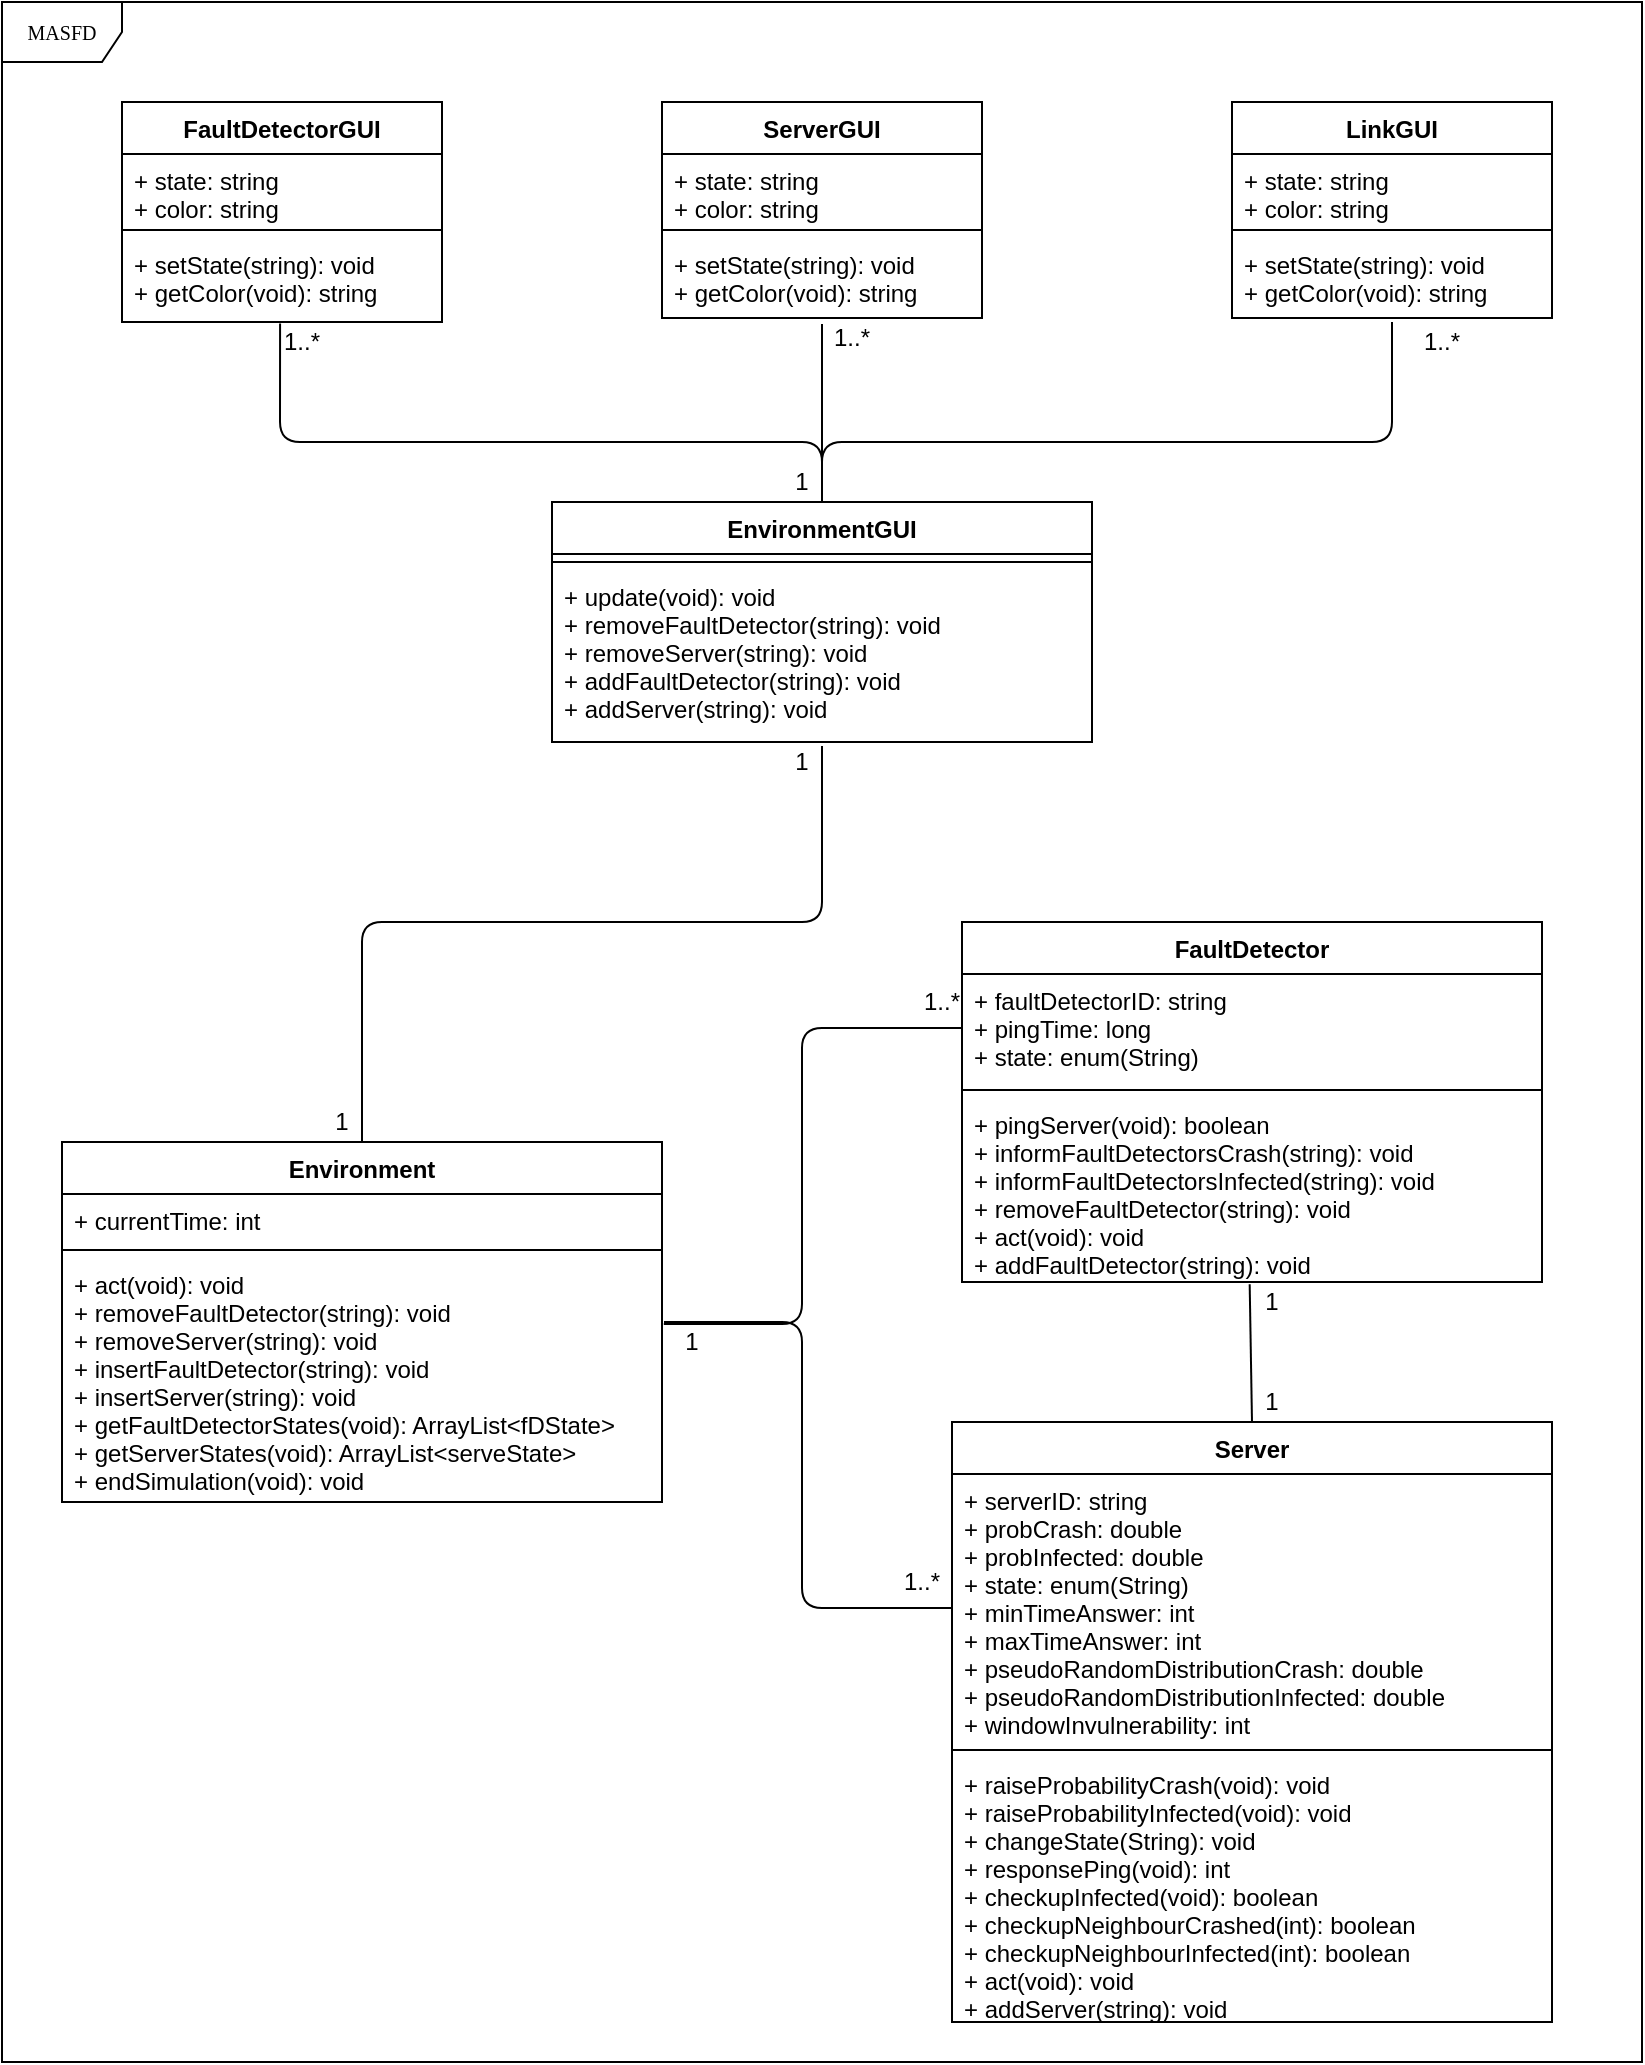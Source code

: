 <mxfile version="12.9.10" type="device"><diagram name="Page-1" id="c4acf3e9-155e-7222-9cf6-157b1a14988f"><mxGraphModel dx="923" dy="1063" grid="1" gridSize="10" guides="1" tooltips="1" connect="1" arrows="1" fold="1" page="1" pageScale="1" pageWidth="850" pageHeight="1100" background="#ffffff" math="0" shadow="0"><root><mxCell id="0"/><mxCell id="1" parent="0"/><mxCell id="17acba5748e5396b-1" value="MASFD" style="shape=umlFrame;whiteSpace=wrap;html=1;rounded=0;shadow=0;comic=0;labelBackgroundColor=none;strokeWidth=1;fontFamily=Verdana;fontSize=10;align=center;" parent="1" vertex="1"><mxGeometry x="20" y="20" width="820" height="1030" as="geometry"/></mxCell><mxCell id="UCjBfNtdivxK7yGxnEbB-9" value="" style="endArrow=none;html=1;entryX=0.5;entryY=0;entryDx=0;entryDy=0;exitX=0.496;exitY=1.012;exitDx=0;exitDy=0;exitPerimeter=0;" edge="1" parent="1" source="UCjBfNtdivxK7yGxnEbB-8" target="UCjBfNtdivxK7yGxnEbB-1"><mxGeometry width="50" height="50" relative="1" as="geometry"><mxPoint x="640" y="601" as="sourcePoint"/><mxPoint x="775" y="440" as="targetPoint"/></mxGeometry></mxCell><mxCell id="UCjBfNtdivxK7yGxnEbB-10" value="1" style="text;html=1;strokeColor=none;fillColor=none;align=center;verticalAlign=middle;whiteSpace=wrap;rounded=0;" vertex="1" parent="1"><mxGeometry x="635" y="710" width="40" height="20" as="geometry"/></mxCell><mxCell id="UCjBfNtdivxK7yGxnEbB-11" value="1" style="text;html=1;strokeColor=none;fillColor=none;align=center;verticalAlign=middle;whiteSpace=wrap;rounded=0;" vertex="1" parent="1"><mxGeometry x="635" y="660" width="40" height="20" as="geometry"/></mxCell><mxCell id="UCjBfNtdivxK7yGxnEbB-18" value="" style="endArrow=none;html=1;entryX=1.003;entryY=0.27;entryDx=0;entryDy=0;exitX=0;exitY=0.5;exitDx=0;exitDy=0;entryPerimeter=0;" edge="1" parent="1" source="UCjBfNtdivxK7yGxnEbB-6" target="UCjBfNtdivxK7yGxnEbB-17"><mxGeometry width="50" height="50" relative="1" as="geometry"><mxPoint x="510" y="480" as="sourcePoint"/><mxPoint x="560" y="430" as="targetPoint"/><Array as="points"><mxPoint x="420" y="533"/><mxPoint x="420" y="681"/></Array></mxGeometry></mxCell><mxCell id="UCjBfNtdivxK7yGxnEbB-20" value="1..*" style="text;html=1;strokeColor=none;fillColor=none;align=center;verticalAlign=middle;whiteSpace=wrap;rounded=0;" vertex="1" parent="1"><mxGeometry x="470" y="510" width="40" height="20" as="geometry"/></mxCell><mxCell id="UCjBfNtdivxK7yGxnEbB-21" value="" style="endArrow=none;html=1;exitX=0;exitY=0.5;exitDx=0;exitDy=0;" edge="1" parent="1" source="UCjBfNtdivxK7yGxnEbB-2"><mxGeometry width="50" height="50" relative="1" as="geometry"><mxPoint x="510" y="480" as="sourcePoint"/><mxPoint x="351" y="680" as="targetPoint"/><Array as="points"><mxPoint x="420" y="823"/><mxPoint x="420" y="680"/></Array></mxGeometry></mxCell><mxCell id="UCjBfNtdivxK7yGxnEbB-22" value="1" style="text;html=1;strokeColor=none;fillColor=none;align=center;verticalAlign=middle;whiteSpace=wrap;rounded=0;" vertex="1" parent="1"><mxGeometry x="345" y="680" width="40" height="20" as="geometry"/></mxCell><mxCell id="UCjBfNtdivxK7yGxnEbB-23" value="1..*" style="text;html=1;strokeColor=none;fillColor=none;align=center;verticalAlign=middle;whiteSpace=wrap;rounded=0;" vertex="1" parent="1"><mxGeometry x="460" y="800" width="40" height="20" as="geometry"/></mxCell><mxCell id="UCjBfNtdivxK7yGxnEbB-31" value="" style="endArrow=none;html=1;exitX=0.5;exitY=0;exitDx=0;exitDy=0;" edge="1" parent="1" source="UCjBfNtdivxK7yGxnEbB-14"><mxGeometry width="50" height="50" relative="1" as="geometry"><mxPoint x="430" y="480" as="sourcePoint"/><mxPoint x="430" y="392" as="targetPoint"/><Array as="points"><mxPoint x="200" y="480"/><mxPoint x="430" y="480"/></Array></mxGeometry></mxCell><mxCell id="UCjBfNtdivxK7yGxnEbB-32" value="1" style="text;html=1;strokeColor=none;fillColor=none;align=center;verticalAlign=middle;whiteSpace=wrap;rounded=0;" vertex="1" parent="1"><mxGeometry x="170" y="570" width="40" height="20" as="geometry"/></mxCell><mxCell id="UCjBfNtdivxK7yGxnEbB-33" value="1" style="text;html=1;strokeColor=none;fillColor=none;align=center;verticalAlign=middle;whiteSpace=wrap;rounded=0;" vertex="1" parent="1"><mxGeometry x="400" y="390" width="40" height="20" as="geometry"/></mxCell><mxCell id="UCjBfNtdivxK7yGxnEbB-1" value="Server" style="swimlane;fontStyle=1;align=center;verticalAlign=top;childLayout=stackLayout;horizontal=1;startSize=26;horizontalStack=0;resizeParent=1;resizeParentMax=0;resizeLast=0;collapsible=1;marginBottom=0;" vertex="1" parent="1"><mxGeometry x="495" y="730" width="300" height="300" as="geometry"/></mxCell><mxCell id="UCjBfNtdivxK7yGxnEbB-2" value="+ serverID: string&#10;+ probCrash: double&#10;+ probInfected: double&#10;+ state: enum(String)&#10;+ minTimeAnswer: int&#10;+ maxTimeAnswer: int&#10;+ pseudoRandomDistributionCrash: double&#10;+ pseudoRandomDistributionInfected: double&#10;+ windowInvulnerability: int" style="text;strokeColor=none;fillColor=none;align=left;verticalAlign=top;spacingLeft=4;spacingRight=4;overflow=hidden;rotatable=0;points=[[0,0.5],[1,0.5]];portConstraint=eastwest;" vertex="1" parent="UCjBfNtdivxK7yGxnEbB-1"><mxGeometry y="26" width="300" height="134" as="geometry"/></mxCell><mxCell id="UCjBfNtdivxK7yGxnEbB-3" value="" style="line;strokeWidth=1;fillColor=none;align=left;verticalAlign=middle;spacingTop=-1;spacingLeft=3;spacingRight=3;rotatable=0;labelPosition=right;points=[];portConstraint=eastwest;" vertex="1" parent="UCjBfNtdivxK7yGxnEbB-1"><mxGeometry y="160" width="300" height="8" as="geometry"/></mxCell><mxCell id="UCjBfNtdivxK7yGxnEbB-4" value="+ raiseProbabilityCrash(void): void&#10;+ raiseProbabilityInfected(void): void&#10;+ changeState(String): void&#10;+ responsePing(void): int&#10;+ checkupInfected(void): boolean&#10;+ checkupNeighbourCrashed(int): boolean&#10;+ checkupNeighbourInfected(int): boolean&#10;+ act(void): void&#10;+ addServer(string): void" style="text;strokeColor=none;fillColor=none;align=left;verticalAlign=top;spacingLeft=4;spacingRight=4;overflow=hidden;rotatable=0;points=[[0,0.5],[1,0.5]];portConstraint=eastwest;" vertex="1" parent="UCjBfNtdivxK7yGxnEbB-1"><mxGeometry y="168" width="300" height="132" as="geometry"/></mxCell><mxCell id="UCjBfNtdivxK7yGxnEbB-5" value="FaultDetector" style="swimlane;fontStyle=1;align=center;verticalAlign=top;childLayout=stackLayout;horizontal=1;startSize=26;horizontalStack=0;resizeParent=1;resizeParentMax=0;resizeLast=0;collapsible=1;marginBottom=0;" vertex="1" parent="1"><mxGeometry x="500" y="480" width="290" height="180" as="geometry"/></mxCell><mxCell id="UCjBfNtdivxK7yGxnEbB-6" value="+ faultDetectorID: string&#10;+ pingTime: long&#10;+ state: enum(String)" style="text;strokeColor=none;fillColor=none;align=left;verticalAlign=top;spacingLeft=4;spacingRight=4;overflow=hidden;rotatable=0;points=[[0,0.5],[1,0.5]];portConstraint=eastwest;" vertex="1" parent="UCjBfNtdivxK7yGxnEbB-5"><mxGeometry y="26" width="290" height="54" as="geometry"/></mxCell><mxCell id="UCjBfNtdivxK7yGxnEbB-7" value="" style="line;strokeWidth=1;fillColor=none;align=left;verticalAlign=middle;spacingTop=-1;spacingLeft=3;spacingRight=3;rotatable=0;labelPosition=right;points=[];portConstraint=eastwest;" vertex="1" parent="UCjBfNtdivxK7yGxnEbB-5"><mxGeometry y="80" width="290" height="8" as="geometry"/></mxCell><mxCell id="UCjBfNtdivxK7yGxnEbB-8" value="+ pingServer(void): boolean&#10;+ informFaultDetectorsCrash(string): void&#10;+ informFaultDetectorsInfected(string): void&#10;+ removeFaultDetector(string): void&#10;+ act(void): void&#10;+ addFaultDetector(string): void" style="text;strokeColor=none;fillColor=none;align=left;verticalAlign=top;spacingLeft=4;spacingRight=4;overflow=hidden;rotatable=0;points=[[0,0.5],[1,0.5]];portConstraint=eastwest;" vertex="1" parent="UCjBfNtdivxK7yGxnEbB-5"><mxGeometry y="88" width="290" height="92" as="geometry"/></mxCell><mxCell id="UCjBfNtdivxK7yGxnEbB-14" value="Environment" style="swimlane;fontStyle=1;align=center;verticalAlign=top;childLayout=stackLayout;horizontal=1;startSize=26;horizontalStack=0;resizeParent=1;resizeParentMax=0;resizeLast=0;collapsible=1;marginBottom=0;" vertex="1" parent="1"><mxGeometry x="50" y="590" width="300" height="180" as="geometry"/></mxCell><mxCell id="UCjBfNtdivxK7yGxnEbB-15" value="+ currentTime: int" style="text;strokeColor=none;fillColor=none;align=left;verticalAlign=top;spacingLeft=4;spacingRight=4;overflow=hidden;rotatable=0;points=[[0,0.5],[1,0.5]];portConstraint=eastwest;" vertex="1" parent="UCjBfNtdivxK7yGxnEbB-14"><mxGeometry y="26" width="300" height="24" as="geometry"/></mxCell><mxCell id="UCjBfNtdivxK7yGxnEbB-16" value="" style="line;strokeWidth=1;fillColor=none;align=left;verticalAlign=middle;spacingTop=-1;spacingLeft=3;spacingRight=3;rotatable=0;labelPosition=right;points=[];portConstraint=eastwest;" vertex="1" parent="UCjBfNtdivxK7yGxnEbB-14"><mxGeometry y="50" width="300" height="8" as="geometry"/></mxCell><mxCell id="UCjBfNtdivxK7yGxnEbB-17" value="+ act(void): void&#10;+ removeFaultDetector(string): void&#10;+ removeServer(string): void&#10;+ insertFaultDetector(string): void&#10;+ insertServer(string): void&#10;+ getFaultDetectorStates(void): ArrayList&lt;fDState&gt;&#10;+ getServerStates(void): ArrayList&lt;serveState&gt;&#10;+ endSimulation(void): void &#10;&#10;" style="text;strokeColor=none;fillColor=none;align=left;verticalAlign=top;spacingLeft=4;spacingRight=4;overflow=hidden;rotatable=0;points=[[0,0.5],[1,0.5]];portConstraint=eastwest;" vertex="1" parent="UCjBfNtdivxK7yGxnEbB-14"><mxGeometry y="58" width="300" height="122" as="geometry"/></mxCell><mxCell id="UCjBfNtdivxK7yGxnEbB-27" value="EnvironmentGUI" style="swimlane;fontStyle=1;align=center;verticalAlign=top;childLayout=stackLayout;horizontal=1;startSize=26;horizontalStack=0;resizeParent=1;resizeParentMax=0;resizeLast=0;collapsible=1;marginBottom=0;" vertex="1" parent="1"><mxGeometry x="295" y="270" width="270" height="120" as="geometry"/></mxCell><mxCell id="UCjBfNtdivxK7yGxnEbB-29" value="" style="line;strokeWidth=1;fillColor=none;align=left;verticalAlign=middle;spacingTop=-1;spacingLeft=3;spacingRight=3;rotatable=0;labelPosition=right;points=[];portConstraint=eastwest;" vertex="1" parent="UCjBfNtdivxK7yGxnEbB-27"><mxGeometry y="26" width="270" height="8" as="geometry"/></mxCell><mxCell id="UCjBfNtdivxK7yGxnEbB-30" value="+ update(void): void&#10;+ removeFaultDetector(string): void&#10;+ removeServer(string): void&#10;+ addFaultDetector(string): void&#10;+ addServer(string): void " style="text;strokeColor=none;fillColor=none;align=left;verticalAlign=top;spacingLeft=4;spacingRight=4;overflow=hidden;rotatable=0;points=[[0,0.5],[1,0.5]];portConstraint=eastwest;" vertex="1" parent="UCjBfNtdivxK7yGxnEbB-27"><mxGeometry y="34" width="270" height="86" as="geometry"/></mxCell><mxCell id="UCjBfNtdivxK7yGxnEbB-34" value="FaultDetectorGUI" style="swimlane;fontStyle=1;align=center;verticalAlign=top;childLayout=stackLayout;horizontal=1;startSize=26;horizontalStack=0;resizeParent=1;resizeParentMax=0;resizeLast=0;collapsible=1;marginBottom=0;" vertex="1" parent="1"><mxGeometry x="80" y="70" width="160" height="110" as="geometry"/></mxCell><mxCell id="UCjBfNtdivxK7yGxnEbB-35" value="+ state: string&#10;+ color: string" style="text;strokeColor=none;fillColor=none;align=left;verticalAlign=top;spacingLeft=4;spacingRight=4;overflow=hidden;rotatable=0;points=[[0,0.5],[1,0.5]];portConstraint=eastwest;" vertex="1" parent="UCjBfNtdivxK7yGxnEbB-34"><mxGeometry y="26" width="160" height="34" as="geometry"/></mxCell><mxCell id="UCjBfNtdivxK7yGxnEbB-36" value="" style="line;strokeWidth=1;fillColor=none;align=left;verticalAlign=middle;spacingTop=-1;spacingLeft=3;spacingRight=3;rotatable=0;labelPosition=right;points=[];portConstraint=eastwest;" vertex="1" parent="UCjBfNtdivxK7yGxnEbB-34"><mxGeometry y="60" width="160" height="8" as="geometry"/></mxCell><mxCell id="UCjBfNtdivxK7yGxnEbB-37" value="+ setState(string): void&#10;+ getColor(void): string" style="text;strokeColor=none;fillColor=none;align=left;verticalAlign=top;spacingLeft=4;spacingRight=4;overflow=hidden;rotatable=0;points=[[0,0.5],[1,0.5]];portConstraint=eastwest;" vertex="1" parent="UCjBfNtdivxK7yGxnEbB-34"><mxGeometry y="68" width="160" height="42" as="geometry"/></mxCell><mxCell id="UCjBfNtdivxK7yGxnEbB-46" value="" style="endArrow=none;html=1;exitX=0.5;exitY=0;exitDx=0;exitDy=0;entryX=0.494;entryY=1.019;entryDx=0;entryDy=0;entryPerimeter=0;" edge="1" parent="1" source="UCjBfNtdivxK7yGxnEbB-27" target="UCjBfNtdivxK7yGxnEbB-37"><mxGeometry width="50" height="50" relative="1" as="geometry"><mxPoint x="430" y="580" as="sourcePoint"/><mxPoint x="480" y="530" as="targetPoint"/><Array as="points"><mxPoint x="430" y="240"/><mxPoint x="159" y="240"/></Array></mxGeometry></mxCell><mxCell id="UCjBfNtdivxK7yGxnEbB-47" value="" style="endArrow=none;html=1;entryX=0.5;entryY=1.075;entryDx=0;entryDy=0;entryPerimeter=0;exitX=0.5;exitY=0;exitDx=0;exitDy=0;" edge="1" parent="1" source="UCjBfNtdivxK7yGxnEbB-27" target="UCjBfNtdivxK7yGxnEbB-41"><mxGeometry width="50" height="50" relative="1" as="geometry"><mxPoint x="590" y="400" as="sourcePoint"/><mxPoint x="640" y="350" as="targetPoint"/><Array as="points"><mxPoint x="430" y="240"/></Array></mxGeometry></mxCell><mxCell id="UCjBfNtdivxK7yGxnEbB-48" value="" style="endArrow=none;html=1;exitX=0.5;exitY=0;exitDx=0;exitDy=0;" edge="1" parent="1" source="UCjBfNtdivxK7yGxnEbB-27"><mxGeometry width="50" height="50" relative="1" as="geometry"><mxPoint x="620" y="330" as="sourcePoint"/><mxPoint x="715" y="180" as="targetPoint"/><Array as="points"><mxPoint x="430" y="240"/><mxPoint x="715" y="240"/></Array></mxGeometry></mxCell><mxCell id="UCjBfNtdivxK7yGxnEbB-38" value="ServerGUI" style="swimlane;fontStyle=1;align=center;verticalAlign=top;childLayout=stackLayout;horizontal=1;startSize=26;horizontalStack=0;resizeParent=1;resizeParentMax=0;resizeLast=0;collapsible=1;marginBottom=0;" vertex="1" parent="1"><mxGeometry x="350" y="70" width="160" height="108" as="geometry"/></mxCell><mxCell id="UCjBfNtdivxK7yGxnEbB-39" value="+ state: string&#10;+ color: string" style="text;strokeColor=none;fillColor=none;align=left;verticalAlign=top;spacingLeft=4;spacingRight=4;overflow=hidden;rotatable=0;points=[[0,0.5],[1,0.5]];portConstraint=eastwest;" vertex="1" parent="UCjBfNtdivxK7yGxnEbB-38"><mxGeometry y="26" width="160" height="34" as="geometry"/></mxCell><mxCell id="UCjBfNtdivxK7yGxnEbB-40" value="" style="line;strokeWidth=1;fillColor=none;align=left;verticalAlign=middle;spacingTop=-1;spacingLeft=3;spacingRight=3;rotatable=0;labelPosition=right;points=[];portConstraint=eastwest;" vertex="1" parent="UCjBfNtdivxK7yGxnEbB-38"><mxGeometry y="60" width="160" height="8" as="geometry"/></mxCell><mxCell id="UCjBfNtdivxK7yGxnEbB-41" value="+ setState(string): void&#10;+ getColor(void): string" style="text;strokeColor=none;fillColor=none;align=left;verticalAlign=top;spacingLeft=4;spacingRight=4;overflow=hidden;rotatable=0;points=[[0,0.5],[1,0.5]];portConstraint=eastwest;" vertex="1" parent="UCjBfNtdivxK7yGxnEbB-38"><mxGeometry y="68" width="160" height="40" as="geometry"/></mxCell><mxCell id="UCjBfNtdivxK7yGxnEbB-42" value="LinkGUI" style="swimlane;fontStyle=1;align=center;verticalAlign=top;childLayout=stackLayout;horizontal=1;startSize=26;horizontalStack=0;resizeParent=1;resizeParentMax=0;resizeLast=0;collapsible=1;marginBottom=0;" vertex="1" parent="1"><mxGeometry x="635" y="70" width="160" height="108" as="geometry"/></mxCell><mxCell id="UCjBfNtdivxK7yGxnEbB-43" value="+ state: string&#10;+ color: string" style="text;strokeColor=none;fillColor=none;align=left;verticalAlign=top;spacingLeft=4;spacingRight=4;overflow=hidden;rotatable=0;points=[[0,0.5],[1,0.5]];portConstraint=eastwest;" vertex="1" parent="UCjBfNtdivxK7yGxnEbB-42"><mxGeometry y="26" width="160" height="34" as="geometry"/></mxCell><mxCell id="UCjBfNtdivxK7yGxnEbB-44" value="" style="line;strokeWidth=1;fillColor=none;align=left;verticalAlign=middle;spacingTop=-1;spacingLeft=3;spacingRight=3;rotatable=0;labelPosition=right;points=[];portConstraint=eastwest;" vertex="1" parent="UCjBfNtdivxK7yGxnEbB-42"><mxGeometry y="60" width="160" height="8" as="geometry"/></mxCell><mxCell id="UCjBfNtdivxK7yGxnEbB-45" value="+ setState(string): void&#10;+ getColor(void): string" style="text;strokeColor=none;fillColor=none;align=left;verticalAlign=top;spacingLeft=4;spacingRight=4;overflow=hidden;rotatable=0;points=[[0,0.5],[1,0.5]];portConstraint=eastwest;" vertex="1" parent="UCjBfNtdivxK7yGxnEbB-42"><mxGeometry y="68" width="160" height="40" as="geometry"/></mxCell><mxCell id="UCjBfNtdivxK7yGxnEbB-50" value="1..*" style="text;html=1;strokeColor=none;fillColor=none;align=center;verticalAlign=middle;whiteSpace=wrap;rounded=0;" vertex="1" parent="1"><mxGeometry x="150" y="180" width="40" height="20" as="geometry"/></mxCell><mxCell id="UCjBfNtdivxK7yGxnEbB-51" value="1..*" style="text;html=1;strokeColor=none;fillColor=none;align=center;verticalAlign=middle;whiteSpace=wrap;rounded=0;" vertex="1" parent="1"><mxGeometry x="425" y="178" width="40" height="20" as="geometry"/></mxCell><mxCell id="UCjBfNtdivxK7yGxnEbB-52" value="1..*" style="text;html=1;strokeColor=none;fillColor=none;align=center;verticalAlign=middle;whiteSpace=wrap;rounded=0;" vertex="1" parent="1"><mxGeometry x="720" y="180" width="40" height="20" as="geometry"/></mxCell><mxCell id="UCjBfNtdivxK7yGxnEbB-53" value="1" style="text;html=1;strokeColor=none;fillColor=none;align=center;verticalAlign=middle;whiteSpace=wrap;rounded=0;" vertex="1" parent="1"><mxGeometry x="400" y="250" width="40" height="20" as="geometry"/></mxCell></root></mxGraphModel></diagram></mxfile>